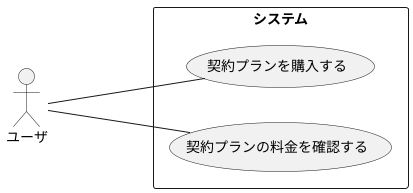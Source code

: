 @startuml

left to right direction


actor "ユーザ" as user

rectangle "システム" {
    usecase "契約プランを購入する" as purchase
    usecase "契約プランの料金を確認する" as diagnostic
    user --- purchase
    user --- diagnostic

}

@enduml